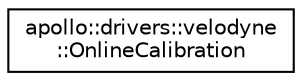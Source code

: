 digraph "Graphical Class Hierarchy"
{
  edge [fontname="Helvetica",fontsize="10",labelfontname="Helvetica",labelfontsize="10"];
  node [fontname="Helvetica",fontsize="10",shape=record];
  rankdir="LR";
  Node1 [label="apollo::drivers::velodyne\l::OnlineCalibration",height=0.2,width=0.4,color="black", fillcolor="white", style="filled",URL="$classapollo_1_1drivers_1_1velodyne_1_1OnlineCalibration.html"];
}
